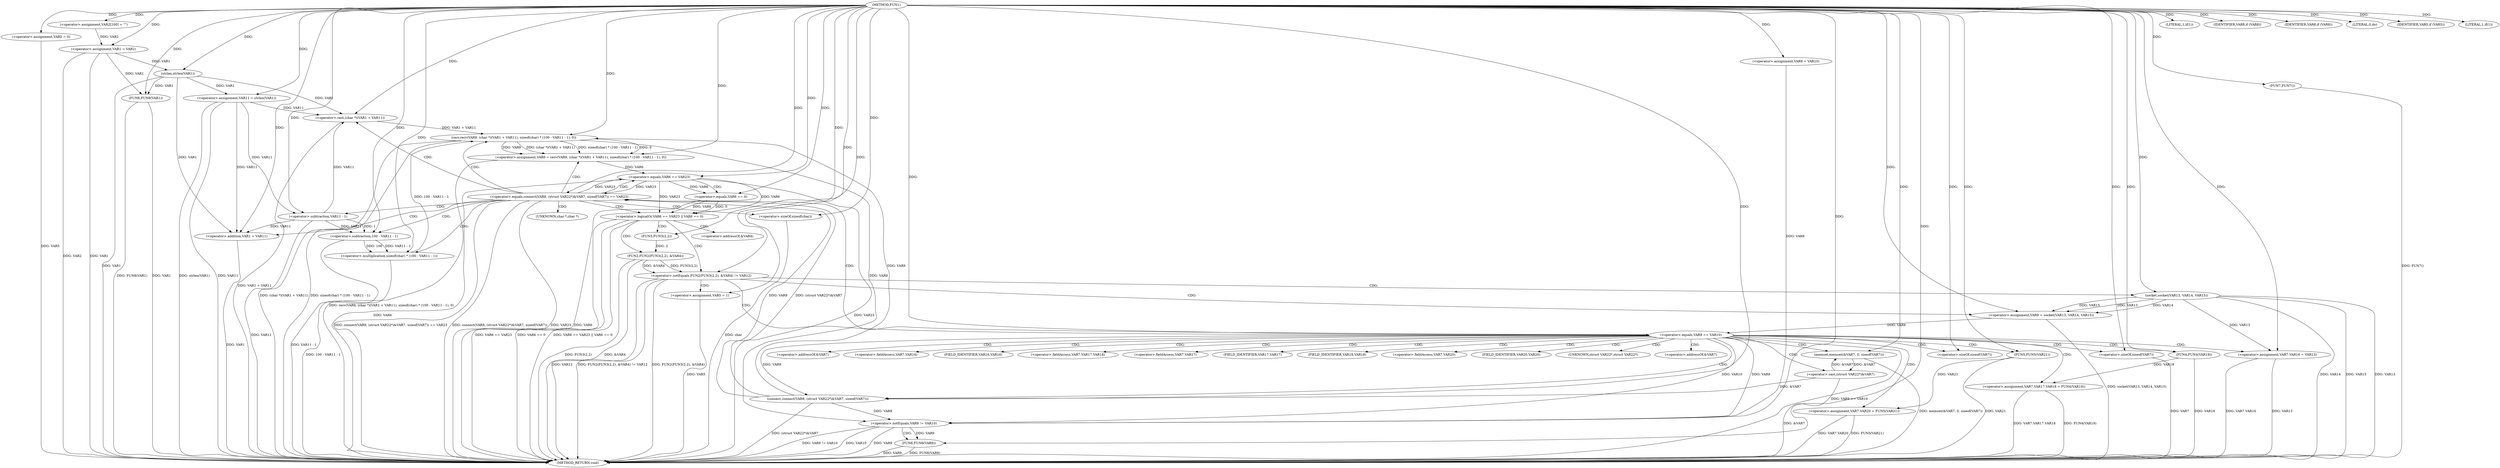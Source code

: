 digraph FUN1 {  
"1000100" [label = "(METHOD,FUN1)" ]
"1000248" [label = "(METHOD_RETURN,void)" ]
"1000104" [label = "(<operator>.assignment,VAR2[100] = \"\")" ]
"1000107" [label = "(<operator>.assignment,VAR1 = VAR2)" ]
"1000111" [label = "(LITERAL,1,if(1))" ]
"1000116" [label = "(<operator>.assignment,VAR5 = 0)" ]
"1000123" [label = "(<operator>.assignment,VAR9 = VAR10)" ]
"1000127" [label = "(<operator>.assignment,VAR11 = strlen(VAR1))" ]
"1000129" [label = "(strlen,strlen(VAR1))" ]
"1000134" [label = "(<operator>.notEquals,FUN2(FUN3(2,2), &VAR4) != VAR12)" ]
"1000135" [label = "(FUN2,FUN2(FUN3(2,2), &VAR4))" ]
"1000136" [label = "(FUN3,FUN3(2,2))" ]
"1000144" [label = "(<operator>.assignment,VAR5 = 1)" ]
"1000147" [label = "(<operator>.assignment,VAR9 = socket(VAR13, VAR14, VAR15))" ]
"1000149" [label = "(socket,socket(VAR13, VAR14, VAR15))" ]
"1000154" [label = "(<operator>.equals,VAR9 == VAR10)" ]
"1000159" [label = "(memset,memset(&VAR7, 0, sizeof(VAR7)))" ]
"1000163" [label = "(<operator>.sizeOf,sizeof(VAR7))" ]
"1000165" [label = "(<operator>.assignment,VAR7.VAR16 = VAR13)" ]
"1000170" [label = "(<operator>.assignment,VAR7.VAR17.VAR18 = FUN4(VAR19))" ]
"1000176" [label = "(FUN4,FUN4(VAR19))" ]
"1000178" [label = "(<operator>.assignment,VAR7.VAR20 = FUN5(VAR21))" ]
"1000182" [label = "(FUN5,FUN5(VAR21))" ]
"1000185" [label = "(<operator>.equals,connect(VAR9, (struct VAR22*)&VAR7, sizeof(VAR7)) == VAR23)" ]
"1000186" [label = "(connect,connect(VAR9, (struct VAR22*)&VAR7, sizeof(VAR7)))" ]
"1000188" [label = "(<operator>.cast,(struct VAR22*)&VAR7)" ]
"1000192" [label = "(<operator>.sizeOf,sizeof(VAR7))" ]
"1000197" [label = "(<operator>.assignment,VAR6 = recv(VAR9, (char *)(VAR1 + VAR11), sizeof(char) * (100 - VAR11 - 1), 0))" ]
"1000199" [label = "(recv,recv(VAR9, (char *)(VAR1 + VAR11), sizeof(char) * (100 - VAR11 - 1), 0))" ]
"1000201" [label = "(<operator>.cast,(char *)(VAR1 + VAR11))" ]
"1000203" [label = "(<operator>.addition,VAR1 + VAR11)" ]
"1000206" [label = "(<operator>.multiplication,sizeof(char) * (100 - VAR11 - 1))" ]
"1000207" [label = "(<operator>.sizeOf,sizeof(char))" ]
"1000209" [label = "(<operator>.subtraction,100 - VAR11 - 1)" ]
"1000211" [label = "(<operator>.subtraction,VAR11 - 1)" ]
"1000216" [label = "(<operator>.logicalOr,VAR6 == VAR23 || VAR6 == 0)" ]
"1000217" [label = "(<operator>.equals,VAR6 == VAR23)" ]
"1000220" [label = "(<operator>.equals,VAR6 == 0)" ]
"1000226" [label = "(IDENTIFIER,VAR8,if (VAR8))" ]
"1000229" [label = "(IDENTIFIER,VAR8,if (VAR8))" ]
"1000231" [label = "(LITERAL,0,do)" ]
"1000233" [label = "(<operator>.notEquals,VAR9 != VAR10)" ]
"1000237" [label = "(FUN6,FUN6(VAR9))" ]
"1000240" [label = "(IDENTIFIER,VAR5,if (VAR5))" ]
"1000242" [label = "(FUN7,FUN7())" ]
"1000244" [label = "(LITERAL,1,if(1))" ]
"1000246" [label = "(FUN8,FUN8(VAR1))" ]
"1000139" [label = "(<operator>.addressOf,&VAR4)" ]
"1000160" [label = "(<operator>.addressOf,&VAR7)" ]
"1000166" [label = "(<operator>.fieldAccess,VAR7.VAR16)" ]
"1000168" [label = "(FIELD_IDENTIFIER,VAR16,VAR16)" ]
"1000171" [label = "(<operator>.fieldAccess,VAR7.VAR17.VAR18)" ]
"1000172" [label = "(<operator>.fieldAccess,VAR7.VAR17)" ]
"1000174" [label = "(FIELD_IDENTIFIER,VAR17,VAR17)" ]
"1000175" [label = "(FIELD_IDENTIFIER,VAR18,VAR18)" ]
"1000179" [label = "(<operator>.fieldAccess,VAR7.VAR20)" ]
"1000181" [label = "(FIELD_IDENTIFIER,VAR20,VAR20)" ]
"1000189" [label = "(UNKNOWN,struct VAR22*,struct VAR22*)" ]
"1000190" [label = "(<operator>.addressOf,&VAR7)" ]
"1000202" [label = "(UNKNOWN,char *,char *)" ]
  "1000185" -> "1000248"  [ label = "DDG: connect(VAR9, (struct VAR22*)&VAR7, sizeof(VAR7)) == VAR23"] 
  "1000216" -> "1000248"  [ label = "DDG: VAR6 == VAR23 || VAR6 == 0"] 
  "1000217" -> "1000248"  [ label = "DDG: VAR23"] 
  "1000127" -> "1000248"  [ label = "DDG: VAR11"] 
  "1000246" -> "1000248"  [ label = "DDG: FUN8(VAR1)"] 
  "1000178" -> "1000248"  [ label = "DDG: FUN5(VAR21)"] 
  "1000159" -> "1000248"  [ label = "DDG: memset(&VAR7, 0, sizeof(VAR7))"] 
  "1000116" -> "1000248"  [ label = "DDG: VAR5"] 
  "1000186" -> "1000248"  [ label = "DDG: (struct VAR22*)&VAR7"] 
  "1000129" -> "1000248"  [ label = "DDG: VAR1"] 
  "1000185" -> "1000248"  [ label = "DDG: connect(VAR9, (struct VAR22*)&VAR7, sizeof(VAR7))"] 
  "1000220" -> "1000248"  [ label = "DDG: VAR6"] 
  "1000185" -> "1000248"  [ label = "DDG: VAR23"] 
  "1000199" -> "1000248"  [ label = "DDG: (char *)(VAR1 + VAR11)"] 
  "1000107" -> "1000248"  [ label = "DDG: VAR1"] 
  "1000237" -> "1000248"  [ label = "DDG: FUN6(VAR9)"] 
  "1000206" -> "1000248"  [ label = "DDG: 100 - VAR11 - 1"] 
  "1000149" -> "1000248"  [ label = "DDG: VAR14"] 
  "1000233" -> "1000248"  [ label = "DDG: VAR9 != VAR10"] 
  "1000165" -> "1000248"  [ label = "DDG: VAR13"] 
  "1000233" -> "1000248"  [ label = "DDG: VAR10"] 
  "1000188" -> "1000248"  [ label = "DDG: &VAR7"] 
  "1000178" -> "1000248"  [ label = "DDG: VAR7.VAR20"] 
  "1000216" -> "1000248"  [ label = "DDG: VAR6 == VAR23"] 
  "1000237" -> "1000248"  [ label = "DDG: VAR9"] 
  "1000199" -> "1000248"  [ label = "DDG: sizeof(char) * (100 - VAR11 - 1)"] 
  "1000134" -> "1000248"  [ label = "DDG: VAR12"] 
  "1000135" -> "1000248"  [ label = "DDG: &VAR4"] 
  "1000165" -> "1000248"  [ label = "DDG: VAR7.VAR16"] 
  "1000149" -> "1000248"  [ label = "DDG: VAR15"] 
  "1000127" -> "1000248"  [ label = "DDG: strlen(VAR1)"] 
  "1000134" -> "1000248"  [ label = "DDG: FUN2(FUN3(2,2), &VAR4) != VAR12"] 
  "1000217" -> "1000248"  [ label = "DDG: VAR6"] 
  "1000201" -> "1000248"  [ label = "DDG: VAR1 + VAR11"] 
  "1000207" -> "1000248"  [ label = "DDG: char"] 
  "1000147" -> "1000248"  [ label = "DDG: socket(VAR13, VAR14, VAR15)"] 
  "1000170" -> "1000248"  [ label = "DDG: FUN4(VAR19)"] 
  "1000211" -> "1000248"  [ label = "DDG: VAR11"] 
  "1000154" -> "1000248"  [ label = "DDG: VAR9 == VAR10"] 
  "1000197" -> "1000248"  [ label = "DDG: recv(VAR9, (char *)(VAR1 + VAR11), sizeof(char) * (100 - VAR11 - 1), 0)"] 
  "1000134" -> "1000248"  [ label = "DDG: FUN2(FUN3(2,2), &VAR4)"] 
  "1000192" -> "1000248"  [ label = "DDG: VAR7"] 
  "1000209" -> "1000248"  [ label = "DDG: VAR11 - 1"] 
  "1000233" -> "1000248"  [ label = "DDG: VAR9"] 
  "1000135" -> "1000248"  [ label = "DDG: FUN3(2,2)"] 
  "1000242" -> "1000248"  [ label = "DDG: FUN7()"] 
  "1000144" -> "1000248"  [ label = "DDG: VAR5"] 
  "1000216" -> "1000248"  [ label = "DDG: VAR6 == 0"] 
  "1000170" -> "1000248"  [ label = "DDG: VAR7.VAR17.VAR18"] 
  "1000176" -> "1000248"  [ label = "DDG: VAR19"] 
  "1000149" -> "1000248"  [ label = "DDG: VAR13"] 
  "1000182" -> "1000248"  [ label = "DDG: VAR21"] 
  "1000107" -> "1000248"  [ label = "DDG: VAR2"] 
  "1000246" -> "1000248"  [ label = "DDG: VAR1"] 
  "1000203" -> "1000248"  [ label = "DDG: VAR1"] 
  "1000100" -> "1000104"  [ label = "DDG: "] 
  "1000104" -> "1000107"  [ label = "DDG: VAR2"] 
  "1000100" -> "1000107"  [ label = "DDG: "] 
  "1000100" -> "1000111"  [ label = "DDG: "] 
  "1000100" -> "1000116"  [ label = "DDG: "] 
  "1000100" -> "1000123"  [ label = "DDG: "] 
  "1000129" -> "1000127"  [ label = "DDG: VAR1"] 
  "1000100" -> "1000127"  [ label = "DDG: "] 
  "1000107" -> "1000129"  [ label = "DDG: VAR1"] 
  "1000100" -> "1000129"  [ label = "DDG: "] 
  "1000135" -> "1000134"  [ label = "DDG: FUN3(2,2)"] 
  "1000135" -> "1000134"  [ label = "DDG: &VAR4"] 
  "1000136" -> "1000135"  [ label = "DDG: 2"] 
  "1000100" -> "1000136"  [ label = "DDG: "] 
  "1000100" -> "1000134"  [ label = "DDG: "] 
  "1000100" -> "1000144"  [ label = "DDG: "] 
  "1000149" -> "1000147"  [ label = "DDG: VAR13"] 
  "1000149" -> "1000147"  [ label = "DDG: VAR14"] 
  "1000149" -> "1000147"  [ label = "DDG: VAR15"] 
  "1000100" -> "1000147"  [ label = "DDG: "] 
  "1000100" -> "1000149"  [ label = "DDG: "] 
  "1000147" -> "1000154"  [ label = "DDG: VAR9"] 
  "1000100" -> "1000154"  [ label = "DDG: "] 
  "1000188" -> "1000159"  [ label = "DDG: &VAR7"] 
  "1000100" -> "1000159"  [ label = "DDG: "] 
  "1000100" -> "1000163"  [ label = "DDG: "] 
  "1000149" -> "1000165"  [ label = "DDG: VAR13"] 
  "1000100" -> "1000165"  [ label = "DDG: "] 
  "1000176" -> "1000170"  [ label = "DDG: VAR19"] 
  "1000100" -> "1000176"  [ label = "DDG: "] 
  "1000182" -> "1000178"  [ label = "DDG: VAR21"] 
  "1000100" -> "1000182"  [ label = "DDG: "] 
  "1000186" -> "1000185"  [ label = "DDG: VAR9"] 
  "1000186" -> "1000185"  [ label = "DDG: (struct VAR22*)&VAR7"] 
  "1000154" -> "1000186"  [ label = "DDG: VAR9"] 
  "1000100" -> "1000186"  [ label = "DDG: "] 
  "1000188" -> "1000186"  [ label = "DDG: &VAR7"] 
  "1000159" -> "1000188"  [ label = "DDG: &VAR7"] 
  "1000100" -> "1000192"  [ label = "DDG: "] 
  "1000217" -> "1000185"  [ label = "DDG: VAR23"] 
  "1000100" -> "1000185"  [ label = "DDG: "] 
  "1000199" -> "1000197"  [ label = "DDG: VAR9"] 
  "1000199" -> "1000197"  [ label = "DDG: (char *)(VAR1 + VAR11)"] 
  "1000199" -> "1000197"  [ label = "DDG: sizeof(char) * (100 - VAR11 - 1)"] 
  "1000199" -> "1000197"  [ label = "DDG: 0"] 
  "1000100" -> "1000197"  [ label = "DDG: "] 
  "1000186" -> "1000199"  [ label = "DDG: VAR9"] 
  "1000100" -> "1000199"  [ label = "DDG: "] 
  "1000201" -> "1000199"  [ label = "DDG: VAR1 + VAR11"] 
  "1000129" -> "1000201"  [ label = "DDG: VAR1"] 
  "1000100" -> "1000201"  [ label = "DDG: "] 
  "1000211" -> "1000201"  [ label = "DDG: VAR11"] 
  "1000127" -> "1000201"  [ label = "DDG: VAR11"] 
  "1000129" -> "1000203"  [ label = "DDG: VAR1"] 
  "1000100" -> "1000203"  [ label = "DDG: "] 
  "1000211" -> "1000203"  [ label = "DDG: VAR11"] 
  "1000127" -> "1000203"  [ label = "DDG: VAR11"] 
  "1000206" -> "1000199"  [ label = "DDG: 100 - VAR11 - 1"] 
  "1000100" -> "1000206"  [ label = "DDG: "] 
  "1000100" -> "1000207"  [ label = "DDG: "] 
  "1000209" -> "1000206"  [ label = "DDG: 100"] 
  "1000209" -> "1000206"  [ label = "DDG: VAR11 - 1"] 
  "1000100" -> "1000209"  [ label = "DDG: "] 
  "1000211" -> "1000209"  [ label = "DDG: VAR11"] 
  "1000211" -> "1000209"  [ label = "DDG: 1"] 
  "1000100" -> "1000211"  [ label = "DDG: "] 
  "1000127" -> "1000211"  [ label = "DDG: VAR11"] 
  "1000217" -> "1000216"  [ label = "DDG: VAR6"] 
  "1000217" -> "1000216"  [ label = "DDG: VAR23"] 
  "1000197" -> "1000217"  [ label = "DDG: VAR6"] 
  "1000100" -> "1000217"  [ label = "DDG: "] 
  "1000185" -> "1000217"  [ label = "DDG: VAR23"] 
  "1000220" -> "1000216"  [ label = "DDG: VAR6"] 
  "1000220" -> "1000216"  [ label = "DDG: 0"] 
  "1000217" -> "1000220"  [ label = "DDG: VAR6"] 
  "1000100" -> "1000220"  [ label = "DDG: "] 
  "1000100" -> "1000226"  [ label = "DDG: "] 
  "1000100" -> "1000229"  [ label = "DDG: "] 
  "1000100" -> "1000231"  [ label = "DDG: "] 
  "1000186" -> "1000233"  [ label = "DDG: VAR9"] 
  "1000199" -> "1000233"  [ label = "DDG: VAR9"] 
  "1000154" -> "1000233"  [ label = "DDG: VAR9"] 
  "1000123" -> "1000233"  [ label = "DDG: VAR9"] 
  "1000100" -> "1000233"  [ label = "DDG: "] 
  "1000154" -> "1000233"  [ label = "DDG: VAR10"] 
  "1000233" -> "1000237"  [ label = "DDG: VAR9"] 
  "1000100" -> "1000237"  [ label = "DDG: "] 
  "1000100" -> "1000240"  [ label = "DDG: "] 
  "1000100" -> "1000242"  [ label = "DDG: "] 
  "1000100" -> "1000244"  [ label = "DDG: "] 
  "1000129" -> "1000246"  [ label = "DDG: VAR1"] 
  "1000107" -> "1000246"  [ label = "DDG: VAR1"] 
  "1000100" -> "1000246"  [ label = "DDG: "] 
  "1000134" -> "1000144"  [ label = "CDG: "] 
  "1000134" -> "1000149"  [ label = "CDG: "] 
  "1000134" -> "1000154"  [ label = "CDG: "] 
  "1000134" -> "1000147"  [ label = "CDG: "] 
  "1000154" -> "1000174"  [ label = "CDG: "] 
  "1000154" -> "1000182"  [ label = "CDG: "] 
  "1000154" -> "1000166"  [ label = "CDG: "] 
  "1000154" -> "1000165"  [ label = "CDG: "] 
  "1000154" -> "1000188"  [ label = "CDG: "] 
  "1000154" -> "1000190"  [ label = "CDG: "] 
  "1000154" -> "1000175"  [ label = "CDG: "] 
  "1000154" -> "1000160"  [ label = "CDG: "] 
  "1000154" -> "1000179"  [ label = "CDG: "] 
  "1000154" -> "1000192"  [ label = "CDG: "] 
  "1000154" -> "1000176"  [ label = "CDG: "] 
  "1000154" -> "1000185"  [ label = "CDG: "] 
  "1000154" -> "1000186"  [ label = "CDG: "] 
  "1000154" -> "1000172"  [ label = "CDG: "] 
  "1000154" -> "1000189"  [ label = "CDG: "] 
  "1000154" -> "1000163"  [ label = "CDG: "] 
  "1000154" -> "1000168"  [ label = "CDG: "] 
  "1000154" -> "1000178"  [ label = "CDG: "] 
  "1000154" -> "1000159"  [ label = "CDG: "] 
  "1000154" -> "1000170"  [ label = "CDG: "] 
  "1000154" -> "1000171"  [ label = "CDG: "] 
  "1000154" -> "1000181"  [ label = "CDG: "] 
  "1000185" -> "1000211"  [ label = "CDG: "] 
  "1000185" -> "1000199"  [ label = "CDG: "] 
  "1000185" -> "1000197"  [ label = "CDG: "] 
  "1000185" -> "1000216"  [ label = "CDG: "] 
  "1000185" -> "1000206"  [ label = "CDG: "] 
  "1000185" -> "1000201"  [ label = "CDG: "] 
  "1000185" -> "1000217"  [ label = "CDG: "] 
  "1000185" -> "1000207"  [ label = "CDG: "] 
  "1000185" -> "1000203"  [ label = "CDG: "] 
  "1000185" -> "1000202"  [ label = "CDG: "] 
  "1000185" -> "1000209"  [ label = "CDG: "] 
  "1000216" -> "1000139"  [ label = "CDG: "] 
  "1000216" -> "1000135"  [ label = "CDG: "] 
  "1000216" -> "1000136"  [ label = "CDG: "] 
  "1000216" -> "1000134"  [ label = "CDG: "] 
  "1000217" -> "1000220"  [ label = "CDG: "] 
  "1000233" -> "1000237"  [ label = "CDG: "] 
}

